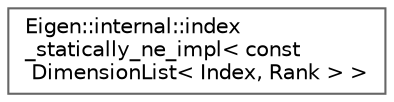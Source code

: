 digraph "类继承关系图"
{
 // LATEX_PDF_SIZE
  bgcolor="transparent";
  edge [fontname=Helvetica,fontsize=10,labelfontname=Helvetica,labelfontsize=10];
  node [fontname=Helvetica,fontsize=10,shape=box,height=0.2,width=0.4];
  rankdir="LR";
  Node0 [id="Node000000",label="Eigen::internal::index\l_statically_ne_impl\< const\l DimensionList\< Index, Rank \> \>",height=0.2,width=0.4,color="grey40", fillcolor="white", style="filled",URL="$struct_eigen_1_1internal_1_1index__statically__ne__impl_3_01const_01_dimension_list_3_01_index_00_01_rank_01_4_01_4.html",tooltip=" "];
}
